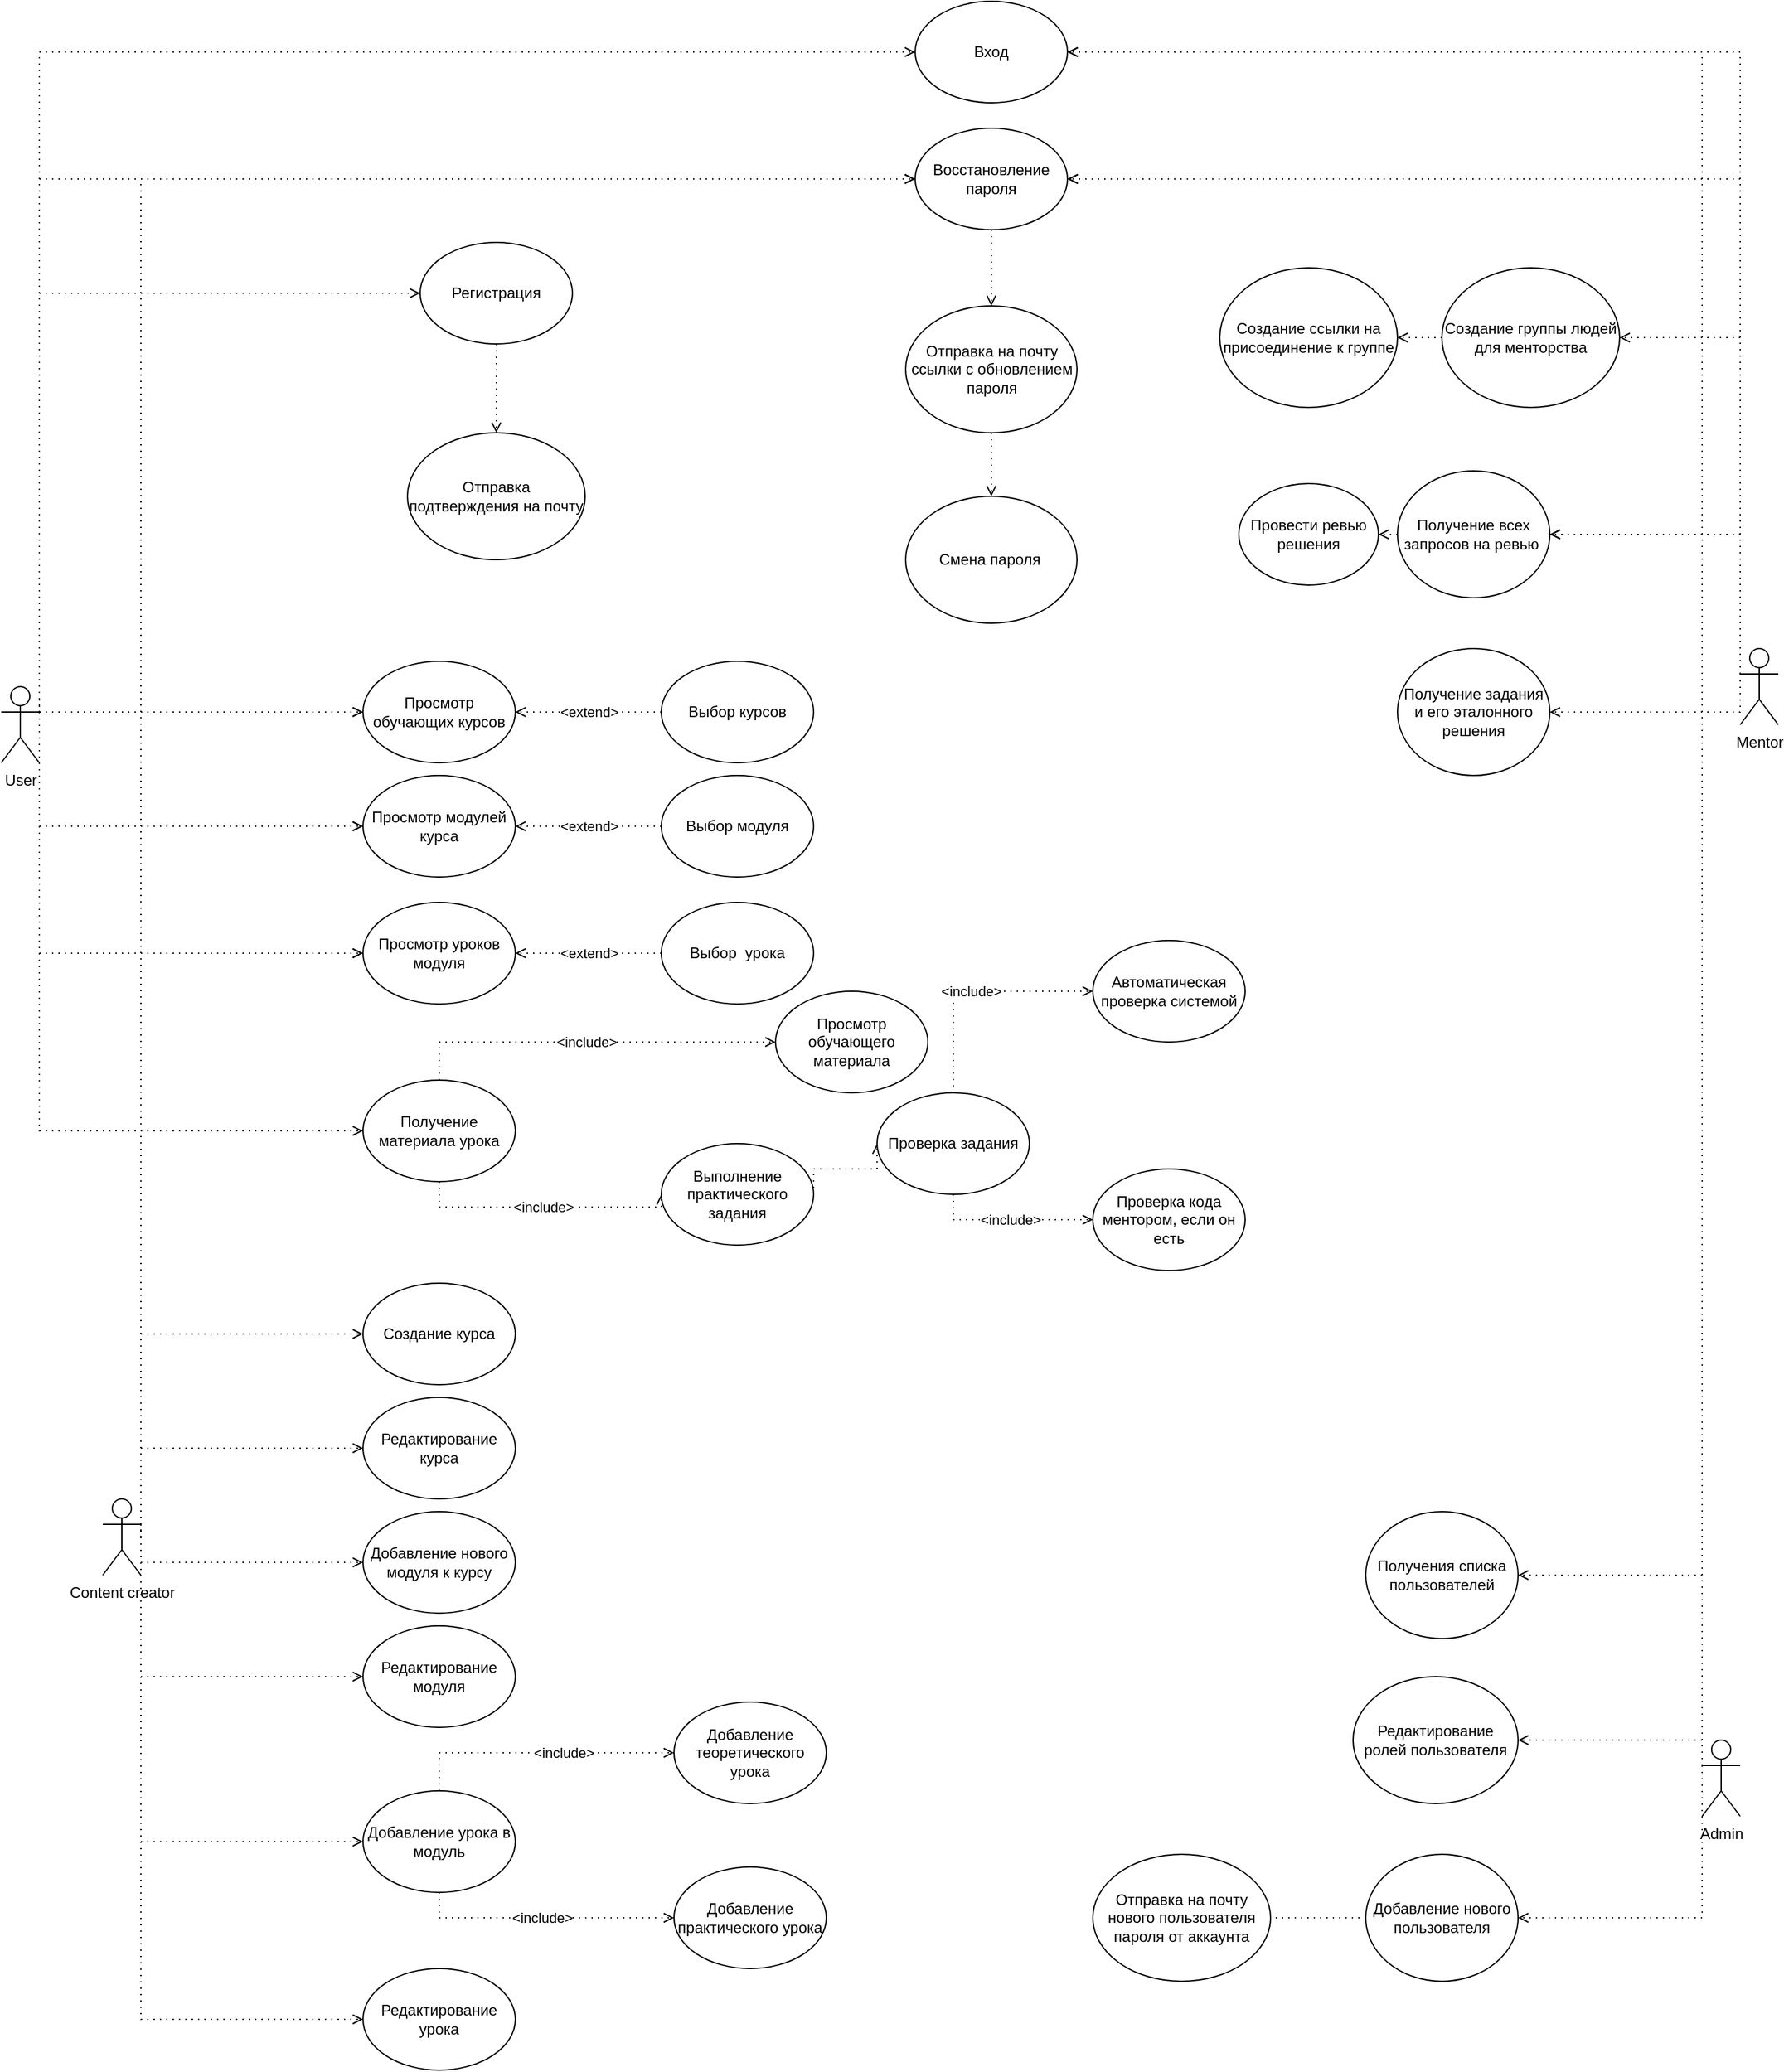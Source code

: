 <mxfile version="23.1.1" type="device">
  <diagram id="6I0OCvxSQrVGMHxT2VVA" name="Page-1">
    <mxGraphModel dx="1776" dy="2125" grid="1" gridSize="10" guides="1" tooltips="1" connect="1" arrows="1" fold="1" page="1" pageScale="1" pageWidth="850" pageHeight="1100" math="0" shadow="0">
      <root>
        <mxCell id="0" />
        <mxCell id="1" parent="0" />
        <mxCell id="Kx3UeZ6g-ognHECBdt0L-1" value="User" style="shape=umlActor;verticalLabelPosition=bottom;verticalAlign=top;html=1;outlineConnect=0;" parent="1" vertex="1">
          <mxGeometry x="140" y="300" width="30" height="60" as="geometry" />
        </mxCell>
        <mxCell id="Kx3UeZ6g-ognHECBdt0L-4" value="" style="edgeStyle=elbowEdgeStyle;html=1;endArrow=open;elbow=vertical;endFill=0;dashed=1;dashPattern=1 4;rounded=0;exitX=1;exitY=0.333;exitDx=0;exitDy=0;exitPerimeter=0;entryX=0;entryY=0.5;entryDx=0;entryDy=0;" parent="1" source="Kx3UeZ6g-ognHECBdt0L-1" target="Kx3UeZ6g-ognHECBdt0L-5" edge="1">
          <mxGeometry width="160" relative="1" as="geometry">
            <mxPoint x="260" y="300" as="sourcePoint" />
            <mxPoint x="330" y="130" as="targetPoint" />
            <Array as="points">
              <mxPoint x="460" y="-200" />
            </Array>
          </mxGeometry>
        </mxCell>
        <mxCell id="Kx3UeZ6g-ognHECBdt0L-5" value="Вход" style="ellipse;whiteSpace=wrap;html=1;" parent="1" vertex="1">
          <mxGeometry x="860" y="-240" width="120" height="80" as="geometry" />
        </mxCell>
        <mxCell id="Kx3UeZ6g-ognHECBdt0L-8" value="" style="edgeStyle=elbowEdgeStyle;html=1;endArrow=open;elbow=vertical;endFill=0;dashed=1;dashPattern=1 4;rounded=0;exitX=1;exitY=0.333;exitDx=0;exitDy=0;exitPerimeter=0;entryX=0;entryY=0.5;entryDx=0;entryDy=0;" parent="1" source="Kx3UeZ6g-ognHECBdt0L-1" target="Kx3UeZ6g-ognHECBdt0L-9" edge="1">
          <mxGeometry width="160" relative="1" as="geometry">
            <mxPoint x="180" y="330" as="sourcePoint" />
            <mxPoint x="370" y="330" as="targetPoint" />
          </mxGeometry>
        </mxCell>
        <mxCell id="Kx3UeZ6g-ognHECBdt0L-9" value="Просмотр обучающих курсов" style="ellipse;whiteSpace=wrap;html=1;" parent="1" vertex="1">
          <mxGeometry x="425" y="280" width="120" height="80" as="geometry" />
        </mxCell>
        <mxCell id="Kx3UeZ6g-ognHECBdt0L-12" value="&amp;lt;extend&amp;gt;" style="edgeStyle=elbowEdgeStyle;html=1;endArrow=open;elbow=vertical;endFill=0;dashed=1;dashPattern=1 4;rounded=0;entryX=1;entryY=0.5;entryDx=0;entryDy=0;exitX=0;exitY=0.5;exitDx=0;exitDy=0;" parent="1" source="Kx3UeZ6g-ognHECBdt0L-13" target="Kx3UeZ6g-ognHECBdt0L-9" edge="1">
          <mxGeometry x="-0.011" width="160" relative="1" as="geometry">
            <mxPoint x="770" y="340" as="sourcePoint" />
            <mxPoint x="610" y="390" as="targetPoint" />
            <Array as="points" />
            <mxPoint as="offset" />
          </mxGeometry>
        </mxCell>
        <mxCell id="Kx3UeZ6g-ognHECBdt0L-13" value="Выбор курсов" style="ellipse;whiteSpace=wrap;html=1;" parent="1" vertex="1">
          <mxGeometry x="660" y="280.0" width="120" height="80" as="geometry" />
        </mxCell>
        <mxCell id="Kx3UeZ6g-ognHECBdt0L-16" value="" style="edgeStyle=elbowEdgeStyle;html=1;endArrow=open;elbow=vertical;endFill=0;dashed=1;dashPattern=1 4;rounded=0;entryX=0;entryY=0.5;entryDx=0;entryDy=0;" parent="1" target="Kx3UeZ6g-ognHECBdt0L-17" edge="1">
          <mxGeometry width="160" relative="1" as="geometry">
            <mxPoint x="170" y="310" as="sourcePoint" />
            <mxPoint x="390" y="510" as="targetPoint" />
            <Array as="points">
              <mxPoint x="300" y="410" />
            </Array>
          </mxGeometry>
        </mxCell>
        <mxCell id="Kx3UeZ6g-ognHECBdt0L-17" value="Просмотр модулей курса" style="ellipse;whiteSpace=wrap;html=1;" parent="1" vertex="1">
          <mxGeometry x="425" y="370.0" width="120" height="80" as="geometry" />
        </mxCell>
        <mxCell id="Kx3UeZ6g-ognHECBdt0L-20" value="Восстановление пароля" style="ellipse;whiteSpace=wrap;html=1;" parent="1" vertex="1">
          <mxGeometry x="860" y="-140" width="120" height="80" as="geometry" />
        </mxCell>
        <mxCell id="Kx3UeZ6g-ognHECBdt0L-23" value="" style="edgeStyle=elbowEdgeStyle;html=1;endArrow=open;elbow=vertical;endFill=0;dashed=1;dashPattern=1 4;rounded=0;exitX=0.5;exitY=1;exitDx=0;exitDy=0;entryX=0.5;entryY=0;entryDx=0;entryDy=0;" parent="1" source="Kx3UeZ6g-ognHECBdt0L-20" target="Kx3UeZ6g-ognHECBdt0L-24" edge="1">
          <mxGeometry width="160" relative="1" as="geometry">
            <mxPoint x="550" y="320" as="sourcePoint" />
            <mxPoint x="710" y="80" as="targetPoint" />
            <Array as="points" />
          </mxGeometry>
        </mxCell>
        <mxCell id="Kx3UeZ6g-ognHECBdt0L-24" value="Отправка на почту ссылки с обновлением пароля" style="ellipse;whiteSpace=wrap;html=1;" parent="1" vertex="1">
          <mxGeometry x="852.5" width="135" height="100" as="geometry" />
        </mxCell>
        <mxCell id="Kx3UeZ6g-ognHECBdt0L-26" value="&amp;lt;extend&amp;gt;" style="edgeStyle=elbowEdgeStyle;html=1;endArrow=open;elbow=vertical;endFill=0;dashed=1;dashPattern=1 4;rounded=0;exitX=0;exitY=0.5;exitDx=0;exitDy=0;entryX=1;entryY=0.5;entryDx=0;entryDy=0;" parent="1" source="Kx3UeZ6g-ognHECBdt0L-27" target="Kx3UeZ6g-ognHECBdt0L-17" edge="1">
          <mxGeometry x="-0.011" width="160" relative="1" as="geometry">
            <mxPoint x="770" y="430" as="sourcePoint" />
            <mxPoint x="545" y="410" as="targetPoint" />
            <Array as="points" />
            <mxPoint as="offset" />
          </mxGeometry>
        </mxCell>
        <mxCell id="Kx3UeZ6g-ognHECBdt0L-27" value="Выбор модуля" style="ellipse;whiteSpace=wrap;html=1;" parent="1" vertex="1">
          <mxGeometry x="660" y="370.0" width="120" height="80" as="geometry" />
        </mxCell>
        <mxCell id="Kx3UeZ6g-ognHECBdt0L-28" value="Просмотр уроков модуля" style="ellipse;whiteSpace=wrap;html=1;" parent="1" vertex="1">
          <mxGeometry x="425" y="470.0" width="120" height="80" as="geometry" />
        </mxCell>
        <mxCell id="Kx3UeZ6g-ognHECBdt0L-29" value="&amp;lt;extend&amp;gt;" style="edgeStyle=elbowEdgeStyle;html=1;endArrow=open;elbow=vertical;endFill=0;dashed=1;dashPattern=1 4;rounded=0;exitX=0;exitY=0.5;exitDx=0;exitDy=0;entryX=1;entryY=0.5;entryDx=0;entryDy=0;" parent="1" source="Kx3UeZ6g-ognHECBdt0L-30" target="Kx3UeZ6g-ognHECBdt0L-28" edge="1">
          <mxGeometry x="-0.011" width="160" relative="1" as="geometry">
            <mxPoint x="770" y="530" as="sourcePoint" />
            <mxPoint x="545" y="510" as="targetPoint" />
            <Array as="points" />
            <mxPoint as="offset" />
          </mxGeometry>
        </mxCell>
        <mxCell id="Kx3UeZ6g-ognHECBdt0L-30" value="Выбор&amp;nbsp; урока" style="ellipse;whiteSpace=wrap;html=1;" parent="1" vertex="1">
          <mxGeometry x="660" y="470.0" width="120" height="80" as="geometry" />
        </mxCell>
        <mxCell id="Kx3UeZ6g-ognHECBdt0L-31" value="" style="edgeStyle=elbowEdgeStyle;html=1;endArrow=open;elbow=vertical;endFill=0;dashed=1;dashPattern=1 4;rounded=0;entryX=0;entryY=0.5;entryDx=0;entryDy=0;" parent="1" target="Kx3UeZ6g-ognHECBdt0L-28" edge="1">
          <mxGeometry width="160" relative="1" as="geometry">
            <mxPoint x="170" y="320" as="sourcePoint" />
            <mxPoint x="435" y="420" as="targetPoint" />
            <Array as="points">
              <mxPoint x="290" y="510" />
            </Array>
          </mxGeometry>
        </mxCell>
        <mxCell id="Kx3UeZ6g-ognHECBdt0L-33" value="" style="edgeStyle=elbowEdgeStyle;html=1;endArrow=open;elbow=vertical;endFill=0;dashed=1;dashPattern=1 4;rounded=0;exitX=1;exitY=0.333;exitDx=0;exitDy=0;exitPerimeter=0;entryX=0;entryY=0.5;entryDx=0;entryDy=0;" parent="1" source="Kx3UeZ6g-ognHECBdt0L-1" target="Kx3UeZ6g-ognHECBdt0L-20" edge="1">
          <mxGeometry width="160" relative="1" as="geometry">
            <mxPoint x="180" y="330" as="sourcePoint" />
            <mxPoint x="435" y="330" as="targetPoint" />
            <Array as="points">
              <mxPoint x="470" y="-100" />
            </Array>
          </mxGeometry>
        </mxCell>
        <mxCell id="Kx3UeZ6g-ognHECBdt0L-35" value="Получение материала урока" style="ellipse;whiteSpace=wrap;html=1;" parent="1" vertex="1">
          <mxGeometry x="425" y="610.0" width="120" height="80" as="geometry" />
        </mxCell>
        <mxCell id="Kx3UeZ6g-ognHECBdt0L-36" value="&amp;lt;include&amp;gt;" style="edgeStyle=elbowEdgeStyle;html=1;endArrow=open;elbow=vertical;endFill=0;dashed=1;dashPattern=1 4;rounded=0;entryX=0;entryY=0.5;entryDx=0;entryDy=0;exitX=0.5;exitY=0;exitDx=0;exitDy=0;" parent="1" source="Kx3UeZ6g-ognHECBdt0L-35" target="Kx3UeZ6g-ognHECBdt0L-37" edge="1">
          <mxGeometry x="-0.011" width="160" relative="1" as="geometry">
            <mxPoint x="570" y="650" as="sourcePoint" />
            <mxPoint x="545" y="590" as="targetPoint" />
            <Array as="points">
              <mxPoint x="570" y="580" />
            </Array>
            <mxPoint as="offset" />
          </mxGeometry>
        </mxCell>
        <mxCell id="Kx3UeZ6g-ognHECBdt0L-37" value="Просмотр обучающего материала" style="ellipse;whiteSpace=wrap;html=1;" parent="1" vertex="1">
          <mxGeometry x="750" y="540.0" width="120" height="80" as="geometry" />
        </mxCell>
        <mxCell id="Kx3UeZ6g-ognHECBdt0L-38" value="&amp;lt;include&amp;gt;" style="edgeStyle=elbowEdgeStyle;html=1;endArrow=open;elbow=vertical;endFill=0;dashed=1;dashPattern=1 4;rounded=0;entryX=0;entryY=0.5;entryDx=0;entryDy=0;exitX=0.5;exitY=1;exitDx=0;exitDy=0;" parent="1" source="Kx3UeZ6g-ognHECBdt0L-35" target="Kx3UeZ6g-ognHECBdt0L-39" edge="1">
          <mxGeometry x="-0.006" width="160" relative="1" as="geometry">
            <mxPoint x="480" y="750" as="sourcePoint" />
            <mxPoint x="485" y="750" as="targetPoint" />
            <Array as="points">
              <mxPoint x="570" y="710" />
            </Array>
            <mxPoint as="offset" />
          </mxGeometry>
        </mxCell>
        <mxCell id="Kx3UeZ6g-ognHECBdt0L-39" value="Выполнение практического задания" style="ellipse;whiteSpace=wrap;html=1;" parent="1" vertex="1">
          <mxGeometry x="660" y="660.0" width="120" height="80" as="geometry" />
        </mxCell>
        <mxCell id="Kx3UeZ6g-ognHECBdt0L-42" value="" style="edgeStyle=elbowEdgeStyle;html=1;endArrow=open;elbow=vertical;endFill=0;dashed=1;dashPattern=1 4;rounded=0;exitX=1;exitY=0.5;exitDx=0;exitDy=0;entryX=0;entryY=0.5;entryDx=0;entryDy=0;" parent="1" source="Kx3UeZ6g-ognHECBdt0L-39" target="Kx3UeZ6g-ognHECBdt0L-43" edge="1">
          <mxGeometry x="-0.011" width="160" relative="1" as="geometry">
            <mxPoint x="670" y="740" as="sourcePoint" />
            <mxPoint x="880" y="690" as="targetPoint" />
            <Array as="points" />
            <mxPoint as="offset" />
          </mxGeometry>
        </mxCell>
        <mxCell id="Kx3UeZ6g-ognHECBdt0L-43" value="Проверка задания" style="ellipse;whiteSpace=wrap;html=1;" parent="1" vertex="1">
          <mxGeometry x="830" y="620.0" width="120" height="80" as="geometry" />
        </mxCell>
        <mxCell id="Kx3UeZ6g-ognHECBdt0L-44" value="Автоматическая проверка системой" style="ellipse;whiteSpace=wrap;html=1;" parent="1" vertex="1">
          <mxGeometry x="1000" y="500.0" width="120" height="80" as="geometry" />
        </mxCell>
        <mxCell id="Kx3UeZ6g-ognHECBdt0L-45" value="Проверка кода ментором, если он есть" style="ellipse;whiteSpace=wrap;html=1;" parent="1" vertex="1">
          <mxGeometry x="1000" y="680.0" width="120" height="80" as="geometry" />
        </mxCell>
        <mxCell id="Kx3UeZ6g-ognHECBdt0L-46" value="&amp;lt;include&amp;gt;" style="edgeStyle=elbowEdgeStyle;html=1;endArrow=open;elbow=vertical;endFill=0;dashed=1;dashPattern=1 4;rounded=0;entryX=0;entryY=0.5;entryDx=0;entryDy=0;exitX=0.5;exitY=0;exitDx=0;exitDy=0;" parent="1" source="Kx3UeZ6g-ognHECBdt0L-43" target="Kx3UeZ6g-ognHECBdt0L-44" edge="1">
          <mxGeometry x="-0.011" width="160" relative="1" as="geometry">
            <mxPoint x="960" y="720" as="sourcePoint" />
            <mxPoint x="740" y="620" as="targetPoint" />
            <Array as="points">
              <mxPoint x="940" y="540" />
            </Array>
            <mxPoint as="offset" />
          </mxGeometry>
        </mxCell>
        <mxCell id="Kx3UeZ6g-ognHECBdt0L-49" value="&amp;lt;include&amp;gt;" style="edgeStyle=elbowEdgeStyle;html=1;endArrow=open;elbow=vertical;endFill=0;dashed=1;dashPattern=1 4;rounded=0;entryX=0;entryY=0.5;entryDx=0;entryDy=0;exitX=0.5;exitY=1;exitDx=0;exitDy=0;" parent="1" source="Kx3UeZ6g-ognHECBdt0L-43" target="Kx3UeZ6g-ognHECBdt0L-45" edge="1">
          <mxGeometry x="-0.011" width="160" relative="1" as="geometry">
            <mxPoint x="860" y="850" as="sourcePoint" />
            <mxPoint x="900" y="700" as="targetPoint" />
            <Array as="points">
              <mxPoint x="960" y="720" />
            </Array>
            <mxPoint as="offset" />
          </mxGeometry>
        </mxCell>
        <mxCell id="Kx3UeZ6g-ognHECBdt0L-50" value="Mentor" style="shape=umlActor;verticalLabelPosition=bottom;verticalAlign=top;html=1;outlineConnect=0;" parent="1" vertex="1">
          <mxGeometry x="1510" y="270" width="30" height="60" as="geometry" />
        </mxCell>
        <mxCell id="Kx3UeZ6g-ognHECBdt0L-53" value="" style="edgeStyle=elbowEdgeStyle;html=1;endArrow=open;elbow=vertical;endFill=0;dashed=1;dashPattern=1 4;rounded=0;entryX=0;entryY=0.5;entryDx=0;entryDy=0;exitX=1;exitY=0.333;exitDx=0;exitDy=0;exitPerimeter=0;" parent="1" source="Kx3UeZ6g-ognHECBdt0L-1" target="Kx3UeZ6g-ognHECBdt0L-35" edge="1">
          <mxGeometry width="160" relative="1" as="geometry">
            <mxPoint x="180" y="320" as="sourcePoint" />
            <mxPoint x="435" y="520" as="targetPoint" />
            <Array as="points">
              <mxPoint x="300" y="650" />
            </Array>
          </mxGeometry>
        </mxCell>
        <mxCell id="Kx3UeZ6g-ognHECBdt0L-57" value="" style="edgeStyle=elbowEdgeStyle;html=1;endArrow=open;elbow=vertical;endFill=0;dashed=1;dashPattern=1 4;rounded=0;exitX=0;exitY=0.333;exitDx=0;exitDy=0;exitPerimeter=0;entryX=1;entryY=0.5;entryDx=0;entryDy=0;" parent="1" source="Kx3UeZ6g-ognHECBdt0L-50" target="Kx3UeZ6g-ognHECBdt0L-58" edge="1">
          <mxGeometry width="160" relative="1" as="geometry">
            <mxPoint x="1180" y="330" as="sourcePoint" />
            <mxPoint x="1240" y="290" as="targetPoint" />
            <Array as="points">
              <mxPoint x="1400" y="25" />
            </Array>
          </mxGeometry>
        </mxCell>
        <mxCell id="Kx3UeZ6g-ognHECBdt0L-58" value="Создание группы людей для менторства" style="ellipse;whiteSpace=wrap;html=1;" parent="1" vertex="1">
          <mxGeometry x="1275" y="-30" width="140" height="110" as="geometry" />
        </mxCell>
        <mxCell id="Kx3UeZ6g-ognHECBdt0L-63" value="" style="edgeStyle=elbowEdgeStyle;html=1;endArrow=open;elbow=vertical;endFill=0;dashed=1;dashPattern=1 4;rounded=0;exitX=0;exitY=0.333;exitDx=0;exitDy=0;exitPerimeter=0;entryX=1;entryY=0.5;entryDx=0;entryDy=0;fontStyle=1" parent="1" source="Kx3UeZ6g-ognHECBdt0L-50" target="Kx3UeZ6g-ognHECBdt0L-64" edge="1">
          <mxGeometry width="160" relative="1" as="geometry">
            <mxPoint x="1520" y="300" as="sourcePoint" />
            <mxPoint x="1250" y="330" as="targetPoint" />
            <Array as="points">
              <mxPoint x="1440" y="180" />
            </Array>
          </mxGeometry>
        </mxCell>
        <mxCell id="Kx3UeZ6g-ognHECBdt0L-64" value="Получение всех запросов на ревью&amp;nbsp;" style="ellipse;whiteSpace=wrap;html=1;" parent="1" vertex="1">
          <mxGeometry x="1240" y="130" width="120" height="100" as="geometry" />
        </mxCell>
        <mxCell id="Kx3UeZ6g-ognHECBdt0L-68" value="Провести ревью решения" style="ellipse;whiteSpace=wrap;html=1;" parent="1" vertex="1">
          <mxGeometry x="1115" y="140" width="110" height="80" as="geometry" />
        </mxCell>
        <mxCell id="Kx3UeZ6g-ognHECBdt0L-69" value="" style="edgeStyle=elbowEdgeStyle;html=1;endArrow=open;elbow=vertical;endFill=0;dashed=1;dashPattern=1 4;rounded=0;exitX=0;exitY=0.333;exitDx=0;exitDy=0;exitPerimeter=0;entryX=1;entryY=0.5;entryDx=0;entryDy=0;" parent="1" source="Kx3UeZ6g-ognHECBdt0L-50" target="Kx3UeZ6g-ognHECBdt0L-72" edge="1">
          <mxGeometry width="160" relative="1" as="geometry">
            <mxPoint x="1520" y="300" as="sourcePoint" />
            <mxPoint x="1370" y="440" as="targetPoint" />
            <Array as="points">
              <mxPoint x="1430" y="320" />
            </Array>
          </mxGeometry>
        </mxCell>
        <mxCell id="Kx3UeZ6g-ognHECBdt0L-72" value="Получение задания и его эталонного решения" style="ellipse;whiteSpace=wrap;html=1;" parent="1" vertex="1">
          <mxGeometry x="1240" y="270" width="120" height="100" as="geometry" />
        </mxCell>
        <mxCell id="Kx3UeZ6g-ognHECBdt0L-98" value="Content creator" style="shape=umlActor;verticalLabelPosition=bottom;verticalAlign=top;html=1;outlineConnect=0;" parent="1" vertex="1">
          <mxGeometry x="220" y="940" width="30" height="60" as="geometry" />
        </mxCell>
        <mxCell id="Kx3UeZ6g-ognHECBdt0L-99" value="" style="edgeStyle=elbowEdgeStyle;html=1;endArrow=open;elbow=vertical;endFill=0;dashed=1;dashPattern=1 4;rounded=0;exitX=1;exitY=0.333;exitDx=0;exitDy=0;exitPerimeter=0;entryX=0;entryY=0.5;entryDx=0;entryDy=0;" parent="1" source="Kx3UeZ6g-ognHECBdt0L-98" target="Kx3UeZ6g-ognHECBdt0L-9" edge="1">
          <mxGeometry width="160" relative="1" as="geometry">
            <mxPoint x="370" y="1150" as="sourcePoint" />
            <mxPoint x="340" y="420" as="targetPoint" />
            <Array as="points">
              <mxPoint x="320" y="320" />
            </Array>
          </mxGeometry>
        </mxCell>
        <mxCell id="Kx3UeZ6g-ognHECBdt0L-105" value="Редактирование курса" style="ellipse;whiteSpace=wrap;html=1;" parent="1" vertex="1">
          <mxGeometry x="425" y="860" width="120" height="80" as="geometry" />
        </mxCell>
        <mxCell id="Kx3UeZ6g-ognHECBdt0L-108" value="" style="edgeStyle=elbowEdgeStyle;html=1;endArrow=open;elbow=vertical;endFill=0;dashed=1;dashPattern=1 4;rounded=0;exitX=1;exitY=0.333;exitDx=0;exitDy=0;exitPerimeter=0;entryX=0;entryY=0.5;entryDx=0;entryDy=0;" parent="1" source="Kx3UeZ6g-ognHECBdt0L-98" target="Kx3UeZ6g-ognHECBdt0L-105" edge="1">
          <mxGeometry width="160" relative="1" as="geometry">
            <mxPoint x="290" y="1180" as="sourcePoint" />
            <mxPoint x="545" y="1180" as="targetPoint" />
            <Array as="points">
              <mxPoint x="290" y="900" />
            </Array>
          </mxGeometry>
        </mxCell>
        <mxCell id="Kx3UeZ6g-ognHECBdt0L-111" value="Создание курса" style="ellipse;whiteSpace=wrap;html=1;" parent="1" vertex="1">
          <mxGeometry x="425" y="770" width="120" height="80" as="geometry" />
        </mxCell>
        <mxCell id="Kx3UeZ6g-ognHECBdt0L-112" value="" style="edgeStyle=elbowEdgeStyle;html=1;endArrow=open;elbow=vertical;endFill=0;dashed=1;dashPattern=1 4;rounded=0;exitX=1;exitY=0.333;exitDx=0;exitDy=0;exitPerimeter=0;entryX=0;entryY=0.5;entryDx=0;entryDy=0;" parent="1" source="Kx3UeZ6g-ognHECBdt0L-98" target="Kx3UeZ6g-ognHECBdt0L-111" edge="1">
          <mxGeometry width="160" relative="1" as="geometry">
            <mxPoint x="260" y="970" as="sourcePoint" />
            <mxPoint x="400" y="940" as="targetPoint" />
            <Array as="points">
              <mxPoint x="290" y="810" />
            </Array>
          </mxGeometry>
        </mxCell>
        <mxCell id="Kx3UeZ6g-ognHECBdt0L-113" value="" style="edgeStyle=elbowEdgeStyle;html=1;endArrow=open;elbow=vertical;endFill=0;dashed=1;dashPattern=1 4;rounded=0;exitX=1;exitY=0.333;exitDx=0;exitDy=0;exitPerimeter=0;entryX=0;entryY=0.5;entryDx=0;entryDy=0;" parent="1" source="Kx3UeZ6g-ognHECBdt0L-98" target="Kx3UeZ6g-ognHECBdt0L-17" edge="1">
          <mxGeometry width="160" relative="1" as="geometry">
            <mxPoint x="260" y="970" as="sourcePoint" />
            <mxPoint x="480" y="820" as="targetPoint" />
            <Array as="points">
              <mxPoint x="340" y="410" />
            </Array>
          </mxGeometry>
        </mxCell>
        <mxCell id="Kx3UeZ6g-ognHECBdt0L-114" value="" style="edgeStyle=elbowEdgeStyle;html=1;endArrow=open;elbow=vertical;endFill=0;dashed=1;dashPattern=1 4;rounded=0;exitX=1;exitY=0.333;exitDx=0;exitDy=0;exitPerimeter=0;entryX=0;entryY=0.5;entryDx=0;entryDy=0;" parent="1" target="Kx3UeZ6g-ognHECBdt0L-28" edge="1">
          <mxGeometry width="160" relative="1" as="geometry">
            <mxPoint x="250" y="970" as="sourcePoint" />
            <mxPoint x="415" y="510" as="targetPoint" />
            <Array as="points">
              <mxPoint x="240" y="510" />
            </Array>
          </mxGeometry>
        </mxCell>
        <mxCell id="Kx3UeZ6g-ognHECBdt0L-118" value="Добавление нового модуля к курсу" style="ellipse;whiteSpace=wrap;html=1;" parent="1" vertex="1">
          <mxGeometry x="425" y="950" width="120" height="80" as="geometry" />
        </mxCell>
        <mxCell id="Kx3UeZ6g-ognHECBdt0L-119" value="" style="edgeStyle=elbowEdgeStyle;html=1;endArrow=open;elbow=vertical;endFill=0;dashed=1;dashPattern=1 4;rounded=0;entryX=0;entryY=0.5;entryDx=0;entryDy=0;exitX=1;exitY=0.333;exitDx=0;exitDy=0;exitPerimeter=0;" parent="1" source="Kx3UeZ6g-ognHECBdt0L-98" target="Kx3UeZ6g-ognHECBdt0L-118" edge="1">
          <mxGeometry width="160" relative="1" as="geometry">
            <mxPoint x="280" y="1120" as="sourcePoint" />
            <mxPoint x="575" y="1340" as="targetPoint" />
            <Array as="points">
              <mxPoint x="340" y="990" />
            </Array>
          </mxGeometry>
        </mxCell>
        <mxCell id="Kx3UeZ6g-ognHECBdt0L-120" value="Редактирование модуля" style="ellipse;whiteSpace=wrap;html=1;" parent="1" vertex="1">
          <mxGeometry x="425" y="1040" width="120" height="80" as="geometry" />
        </mxCell>
        <mxCell id="Kx3UeZ6g-ognHECBdt0L-121" value="" style="edgeStyle=elbowEdgeStyle;html=1;endArrow=open;elbow=vertical;endFill=0;dashed=1;dashPattern=1 4;rounded=0;exitX=1;exitY=0.333;exitDx=0;exitDy=0;exitPerimeter=0;entryX=0;entryY=0.5;entryDx=0;entryDy=0;" parent="1" source="Kx3UeZ6g-ognHECBdt0L-98" target="Kx3UeZ6g-ognHECBdt0L-120" edge="1">
          <mxGeometry width="160" relative="1" as="geometry">
            <mxPoint x="280" y="1120" as="sourcePoint" />
            <mxPoint x="430" y="1100" as="targetPoint" />
            <Array as="points">
              <mxPoint x="340" y="1080" />
            </Array>
          </mxGeometry>
        </mxCell>
        <mxCell id="Kx3UeZ6g-ognHECBdt0L-122" value="Добавление урока в модуль" style="ellipse;whiteSpace=wrap;html=1;" parent="1" vertex="1">
          <mxGeometry x="425" y="1170" width="120" height="80" as="geometry" />
        </mxCell>
        <mxCell id="Kx3UeZ6g-ognHECBdt0L-123" value="" style="edgeStyle=elbowEdgeStyle;html=1;endArrow=open;elbow=vertical;endFill=0;dashed=1;dashPattern=1 4;rounded=0;entryX=0;entryY=0.5;entryDx=0;entryDy=0;exitX=1;exitY=0.333;exitDx=0;exitDy=0;exitPerimeter=0;" parent="1" source="Kx3UeZ6g-ognHECBdt0L-98" target="Kx3UeZ6g-ognHECBdt0L-122" edge="1">
          <mxGeometry width="160" relative="1" as="geometry">
            <mxPoint x="250" y="1160" as="sourcePoint" />
            <mxPoint x="575" y="1540" as="targetPoint" />
            <Array as="points">
              <mxPoint x="300" y="1210" />
            </Array>
          </mxGeometry>
        </mxCell>
        <mxCell id="Kx3UeZ6g-ognHECBdt0L-125" value="" style="edgeStyle=elbowEdgeStyle;html=1;endArrow=open;elbow=vertical;endFill=0;dashed=1;dashPattern=1 4;rounded=0;entryX=0;entryY=0.5;entryDx=0;entryDy=0;exitX=1;exitY=0.333;exitDx=0;exitDy=0;exitPerimeter=0;" parent="1" source="Kx3UeZ6g-ognHECBdt0L-98" target="Kx3UeZ6g-ognHECBdt0L-124" edge="1">
          <mxGeometry width="160" relative="1" as="geometry">
            <mxPoint x="250" y="1160" as="sourcePoint" />
            <mxPoint x="430" y="1300" as="targetPoint" />
            <Array as="points">
              <mxPoint x="340" y="1350" />
            </Array>
          </mxGeometry>
        </mxCell>
        <mxCell id="Kx3UeZ6g-ognHECBdt0L-127" value="&amp;lt;include&amp;gt;" style="edgeStyle=elbowEdgeStyle;html=1;endArrow=open;elbow=vertical;endFill=0;dashed=1;dashPattern=1 4;rounded=0;entryX=0;entryY=0.5;entryDx=0;entryDy=0;exitX=0.5;exitY=1;exitDx=0;exitDy=0;" parent="1" source="Kx3UeZ6g-ognHECBdt0L-122" target="Kx3UeZ6g-ognHECBdt0L-128" edge="1">
          <mxGeometry x="-0.015" width="160" relative="1" as="geometry">
            <mxPoint x="380" y="1330" as="sourcePoint" />
            <mxPoint x="380" y="1390" as="targetPoint" />
            <Array as="points">
              <mxPoint x="580" y="1270" />
            </Array>
            <mxPoint as="offset" />
          </mxGeometry>
        </mxCell>
        <mxCell id="Kx3UeZ6g-ognHECBdt0L-128" value="Добавление практического урока" style="ellipse;whiteSpace=wrap;html=1;" parent="1" vertex="1">
          <mxGeometry x="670" y="1230" width="120" height="80" as="geometry" />
        </mxCell>
        <mxCell id="Kx3UeZ6g-ognHECBdt0L-136" value="" style="edgeStyle=elbowEdgeStyle;html=1;endArrow=open;elbow=vertical;endFill=0;dashed=1;dashPattern=1 4;rounded=0;entryX=0;entryY=0.5;entryDx=0;entryDy=0;exitX=0.5;exitY=0;exitDx=0;exitDy=0;" parent="1" source="Kx3UeZ6g-ognHECBdt0L-122" target="Kx3UeZ6g-ognHECBdt0L-135" edge="1">
          <mxGeometry x="-0.011" width="160" relative="1" as="geometry">
            <mxPoint x="392.5" y="1300" as="sourcePoint" />
            <mxPoint x="555.0" y="1260" as="targetPoint" />
            <Array as="points">
              <mxPoint x="580" y="1140" />
            </Array>
            <mxPoint as="offset" />
          </mxGeometry>
        </mxCell>
        <mxCell id="Kx3UeZ6g-ognHECBdt0L-137" value="&amp;lt;include&amp;gt;" style="edgeLabel;html=1;align=center;verticalAlign=middle;resizable=0;points=[];" parent="Kx3UeZ6g-ognHECBdt0L-136" vertex="1" connectable="0">
          <mxGeometry x="0.194" relative="1" as="geometry">
            <mxPoint x="-1" as="offset" />
          </mxGeometry>
        </mxCell>
        <mxCell id="Kx3UeZ6g-ognHECBdt0L-135" value="Добавление теоретического урока" style="ellipse;whiteSpace=wrap;html=1;" parent="1" vertex="1">
          <mxGeometry x="670" y="1100" width="120" height="80" as="geometry" />
        </mxCell>
        <mxCell id="Kx3UeZ6g-ognHECBdt0L-138" value="Регистрация" style="ellipse;whiteSpace=wrap;html=1;" parent="1" vertex="1">
          <mxGeometry x="470" y="-50" width="120" height="80" as="geometry" />
        </mxCell>
        <mxCell id="Kx3UeZ6g-ognHECBdt0L-139" value="" style="edgeStyle=elbowEdgeStyle;html=1;endArrow=open;elbow=vertical;endFill=0;dashed=1;dashPattern=1 4;rounded=0;exitX=1;exitY=0.333;exitDx=0;exitDy=0;exitPerimeter=0;entryX=0;entryY=0.5;entryDx=0;entryDy=0;" parent="1" source="Kx3UeZ6g-ognHECBdt0L-1" target="Kx3UeZ6g-ognHECBdt0L-138" edge="1">
          <mxGeometry width="160" relative="1" as="geometry">
            <mxPoint x="180" y="330" as="sourcePoint" />
            <mxPoint x="730" y="-120" as="targetPoint" />
            <Array as="points">
              <mxPoint x="310" y="-10" />
            </Array>
          </mxGeometry>
        </mxCell>
        <mxCell id="Kx3UeZ6g-ognHECBdt0L-140" value="" style="edgeStyle=elbowEdgeStyle;html=1;endArrow=open;elbow=vertical;endFill=0;dashed=1;dashPattern=1 4;rounded=0;entryX=1;entryY=0.5;entryDx=0;entryDy=0;exitX=0;exitY=0.333;exitDx=0;exitDy=0;exitPerimeter=0;" parent="1" source="Kx3UeZ6g-ognHECBdt0L-50" target="Kx3UeZ6g-ognHECBdt0L-5" edge="1">
          <mxGeometry width="160" relative="1" as="geometry">
            <mxPoint x="1470" y="240" as="sourcePoint" />
            <mxPoint x="1350" y="65" as="targetPoint" />
            <Array as="points">
              <mxPoint x="1250" y="-200" />
            </Array>
          </mxGeometry>
        </mxCell>
        <mxCell id="Kx3UeZ6g-ognHECBdt0L-143" value="" style="edgeStyle=elbowEdgeStyle;html=1;endArrow=open;elbow=vertical;endFill=0;dashed=1;dashPattern=1 4;rounded=0;entryX=1;entryY=0.5;entryDx=0;entryDy=0;" parent="1" target="Kx3UeZ6g-ognHECBdt0L-20" edge="1">
          <mxGeometry width="160" relative="1" as="geometry">
            <mxPoint x="1510" y="290" as="sourcePoint" />
            <mxPoint x="880" y="-190" as="targetPoint" />
            <Array as="points">
              <mxPoint x="1190" y="-100" />
            </Array>
          </mxGeometry>
        </mxCell>
        <mxCell id="Kx3UeZ6g-ognHECBdt0L-144" value="" style="edgeStyle=elbowEdgeStyle;html=1;endArrow=open;elbow=vertical;endFill=0;dashed=1;dashPattern=1 4;rounded=0;exitX=1;exitY=0.333;exitDx=0;exitDy=0;exitPerimeter=0;entryX=0;entryY=0.5;entryDx=0;entryDy=0;" parent="1" source="Kx3UeZ6g-ognHECBdt0L-98" target="Kx3UeZ6g-ognHECBdt0L-20" edge="1">
          <mxGeometry width="160" relative="1" as="geometry">
            <mxPoint x="240" y="580" as="sourcePoint" />
            <mxPoint x="415" y="120" as="targetPoint" />
            <Array as="points">
              <mxPoint x="530" y="-100" />
            </Array>
          </mxGeometry>
        </mxCell>
        <mxCell id="Kx3UeZ6g-ognHECBdt0L-145" value="Admin" style="shape=umlActor;verticalLabelPosition=bottom;verticalAlign=top;html=1;outlineConnect=0;" parent="1" vertex="1">
          <mxGeometry x="1480" y="1130" width="30" height="60" as="geometry" />
        </mxCell>
        <mxCell id="Kx3UeZ6g-ognHECBdt0L-146" value="" style="edgeStyle=elbowEdgeStyle;html=1;endArrow=open;elbow=vertical;endFill=0;dashed=1;dashPattern=1 4;rounded=0;exitX=0;exitY=0.333;exitDx=0;exitDy=0;exitPerimeter=0;entryX=1;entryY=0.5;entryDx=0;entryDy=0;" parent="1" source="Kx3UeZ6g-ognHECBdt0L-145" target="Kx3UeZ6g-ognHECBdt0L-147" edge="1">
          <mxGeometry width="160" relative="1" as="geometry">
            <mxPoint x="1390" y="1290" as="sourcePoint" />
            <mxPoint x="1120" y="1290" as="targetPoint" />
            <Array as="points">
              <mxPoint x="1410" y="1000" />
            </Array>
          </mxGeometry>
        </mxCell>
        <mxCell id="Kx3UeZ6g-ognHECBdt0L-147" value="Получения списка пользователей" style="ellipse;whiteSpace=wrap;html=1;" parent="1" vertex="1">
          <mxGeometry x="1215" y="950" width="120" height="100" as="geometry" />
        </mxCell>
        <mxCell id="Kx3UeZ6g-ognHECBdt0L-152" value="Редактирование ролей пользователя" style="ellipse;whiteSpace=wrap;html=1;" parent="1" vertex="1">
          <mxGeometry x="1205" y="1080" width="130" height="100" as="geometry" />
        </mxCell>
        <mxCell id="Kx3UeZ6g-ognHECBdt0L-153" value="" style="edgeStyle=elbowEdgeStyle;html=1;endArrow=open;elbow=vertical;endFill=0;dashed=1;dashPattern=1 4;rounded=0;exitX=0;exitY=0.333;exitDx=0;exitDy=0;exitPerimeter=0;entryX=1;entryY=0.5;entryDx=0;entryDy=0;" parent="1" source="Kx3UeZ6g-ognHECBdt0L-145" target="Kx3UeZ6g-ognHECBdt0L-152" edge="1">
          <mxGeometry width="160" relative="1" as="geometry">
            <mxPoint x="1490" y="1160" as="sourcePoint" />
            <mxPoint x="1350" y="1060" as="targetPoint" />
            <Array as="points">
              <mxPoint x="1410" y="1130" />
            </Array>
          </mxGeometry>
        </mxCell>
        <mxCell id="Kx3UeZ6g-ognHECBdt0L-154" value="" style="edgeStyle=elbowEdgeStyle;html=1;endArrow=open;elbow=vertical;endFill=0;dashed=1;dashPattern=1 4;rounded=0;entryX=1;entryY=0.5;entryDx=0;entryDy=0;" parent="1" target="Kx3UeZ6g-ognHECBdt0L-155" edge="1">
          <mxGeometry width="160" relative="1" as="geometry">
            <mxPoint x="1480" y="1150" as="sourcePoint" />
            <mxPoint x="1270" y="1280" as="targetPoint" />
            <Array as="points">
              <mxPoint x="1370" y="1270" />
            </Array>
          </mxGeometry>
        </mxCell>
        <mxCell id="Kx3UeZ6g-ognHECBdt0L-155" value="Добавление нового пользователя" style="ellipse;whiteSpace=wrap;html=1;" parent="1" vertex="1">
          <mxGeometry x="1215" y="1220" width="120" height="100" as="geometry" />
        </mxCell>
        <mxCell id="Kx3UeZ6g-ognHECBdt0L-156" value="" style="edgeStyle=elbowEdgeStyle;html=1;endArrow=open;elbow=vertical;endFill=0;dashed=1;dashPattern=1 4;rounded=0;exitX=0;exitY=0.333;exitDx=0;exitDy=0;exitPerimeter=0;entryX=1;entryY=0.5;entryDx=0;entryDy=0;" parent="1" source="Kx3UeZ6g-ognHECBdt0L-145" target="Kx3UeZ6g-ognHECBdt0L-5" edge="1">
          <mxGeometry width="160" relative="1" as="geometry">
            <mxPoint x="1490" y="1160" as="sourcePoint" />
            <mxPoint x="1410" y="-167.333" as="targetPoint" />
            <Array as="points">
              <mxPoint x="1250" y="-200" />
            </Array>
          </mxGeometry>
        </mxCell>
        <mxCell id="Kx3UeZ6g-ognHECBdt0L-157" value="" style="edgeStyle=elbowEdgeStyle;html=1;endArrow=open;elbow=vertical;endFill=0;dashed=1;dashPattern=1 4;rounded=0;exitX=0;exitY=0.333;exitDx=0;exitDy=0;exitPerimeter=0;entryX=1;entryY=0.5;entryDx=0;entryDy=0;" parent="1" source="Kx3UeZ6g-ognHECBdt0L-145" target="Kx3UeZ6g-ognHECBdt0L-20" edge="1">
          <mxGeometry width="160" relative="1" as="geometry">
            <mxPoint x="1490" y="1160" as="sourcePoint" />
            <mxPoint x="880" y="-190" as="targetPoint" />
            <Array as="points">
              <mxPoint x="1200" y="-100" />
            </Array>
          </mxGeometry>
        </mxCell>
        <mxCell id="Kx3UeZ6g-ognHECBdt0L-160" value="" style="edgeStyle=elbowEdgeStyle;html=1;endArrow=open;elbow=vertical;endFill=0;dashed=1;dashPattern=1 4;rounded=0;entryX=1;entryY=0.5;entryDx=0;entryDy=0;" parent="1" target="Kx3UeZ6g-ognHECBdt0L-161" edge="1">
          <mxGeometry width="160" relative="1" as="geometry">
            <mxPoint x="1210" y="1270" as="sourcePoint" />
            <mxPoint x="1030" y="1260" as="targetPoint" />
            <Array as="points">
              <mxPoint x="1080" y="1270" />
            </Array>
          </mxGeometry>
        </mxCell>
        <mxCell id="Kx3UeZ6g-ognHECBdt0L-161" value="Отправка на почту нового пользователя пароля от аккаунта" style="ellipse;whiteSpace=wrap;html=1;" parent="1" vertex="1">
          <mxGeometry x="1000" y="1220" width="140" height="100" as="geometry" />
        </mxCell>
        <mxCell id="RIZ41P8xxey7OS4W1_GY-1" value="Отправка подтверждения на почту" style="ellipse;whiteSpace=wrap;html=1;" vertex="1" parent="1">
          <mxGeometry x="460" y="100" width="140" height="100" as="geometry" />
        </mxCell>
        <mxCell id="RIZ41P8xxey7OS4W1_GY-2" value="" style="edgeStyle=elbowEdgeStyle;html=1;endArrow=open;elbow=vertical;endFill=0;dashed=1;dashPattern=1 4;rounded=0;entryX=0.5;entryY=0;entryDx=0;entryDy=0;exitX=0.5;exitY=1;exitDx=0;exitDy=0;" edge="1" parent="1" source="Kx3UeZ6g-ognHECBdt0L-138" target="RIZ41P8xxey7OS4W1_GY-1">
          <mxGeometry width="160" relative="1" as="geometry">
            <mxPoint x="450" y="40" as="sourcePoint" />
            <mxPoint x="480" as="targetPoint" />
            <Array as="points">
              <mxPoint x="490" y="80" />
            </Array>
          </mxGeometry>
        </mxCell>
        <mxCell id="Kx3UeZ6g-ognHECBdt0L-124" value="Редактирование урока" style="ellipse;whiteSpace=wrap;html=1;" parent="1" vertex="1">
          <mxGeometry x="425" y="1310" width="120" height="80" as="geometry" />
        </mxCell>
        <mxCell id="RIZ41P8xxey7OS4W1_GY-6" value="" style="edgeStyle=elbowEdgeStyle;html=1;endArrow=open;elbow=vertical;endFill=0;dashed=1;dashPattern=1 4;rounded=0;exitX=0;exitY=0.5;exitDx=0;exitDy=0;entryX=1;entryY=0.5;entryDx=0;entryDy=0;" edge="1" parent="1" source="Kx3UeZ6g-ognHECBdt0L-58" target="RIZ41P8xxey7OS4W1_GY-7">
          <mxGeometry width="160" relative="1" as="geometry">
            <mxPoint x="1120" y="-15" as="sourcePoint" />
            <mxPoint x="1170" y="20" as="targetPoint" />
            <Array as="points" />
          </mxGeometry>
        </mxCell>
        <mxCell id="RIZ41P8xxey7OS4W1_GY-7" value="Создание ссылки на присоединение к группе" style="ellipse;whiteSpace=wrap;html=1;" vertex="1" parent="1">
          <mxGeometry x="1100" y="-30" width="140" height="110" as="geometry" />
        </mxCell>
        <mxCell id="RIZ41P8xxey7OS4W1_GY-8" value="" style="edgeStyle=elbowEdgeStyle;html=1;endArrow=open;elbow=vertical;endFill=0;dashed=1;dashPattern=1 4;rounded=0;exitX=0;exitY=0.333;exitDx=0;exitDy=0;exitPerimeter=0;entryX=1;entryY=0.5;entryDx=0;entryDy=0;" edge="1" parent="1">
          <mxGeometry width="160" relative="1" as="geometry">
            <mxPoint x="1510" y="290" as="sourcePoint" />
            <mxPoint x="1360" y="180" as="targetPoint" />
            <Array as="points">
              <mxPoint x="1440" y="180" />
            </Array>
          </mxGeometry>
        </mxCell>
        <mxCell id="RIZ41P8xxey7OS4W1_GY-9" value="" style="edgeStyle=elbowEdgeStyle;html=1;endArrow=open;elbow=vertical;endFill=0;dashed=1;dashPattern=1 4;rounded=0;exitX=0;exitY=0.5;exitDx=0;exitDy=0;entryX=1;entryY=0.5;entryDx=0;entryDy=0;" edge="1" parent="1" source="Kx3UeZ6g-ognHECBdt0L-64" target="Kx3UeZ6g-ognHECBdt0L-68">
          <mxGeometry width="160" relative="1" as="geometry">
            <mxPoint x="1080" y="390" as="sourcePoint" />
            <mxPoint x="930" y="280" as="targetPoint" />
            <Array as="points" />
          </mxGeometry>
        </mxCell>
        <mxCell id="RIZ41P8xxey7OS4W1_GY-10" value="Смена пароля&amp;nbsp;" style="ellipse;whiteSpace=wrap;html=1;" vertex="1" parent="1">
          <mxGeometry x="852.5" y="150" width="135" height="100" as="geometry" />
        </mxCell>
        <mxCell id="RIZ41P8xxey7OS4W1_GY-11" value="" style="edgeStyle=elbowEdgeStyle;html=1;endArrow=open;elbow=vertical;endFill=0;dashed=1;dashPattern=1 4;rounded=0;exitX=0.5;exitY=1;exitDx=0;exitDy=0;entryX=0.5;entryY=0;entryDx=0;entryDy=0;" edge="1" parent="1" source="Kx3UeZ6g-ognHECBdt0L-24" target="RIZ41P8xxey7OS4W1_GY-10">
          <mxGeometry width="160" relative="1" as="geometry">
            <mxPoint x="930" y="-50" as="sourcePoint" />
            <mxPoint x="930" y="10" as="targetPoint" />
            <Array as="points" />
          </mxGeometry>
        </mxCell>
      </root>
    </mxGraphModel>
  </diagram>
</mxfile>
